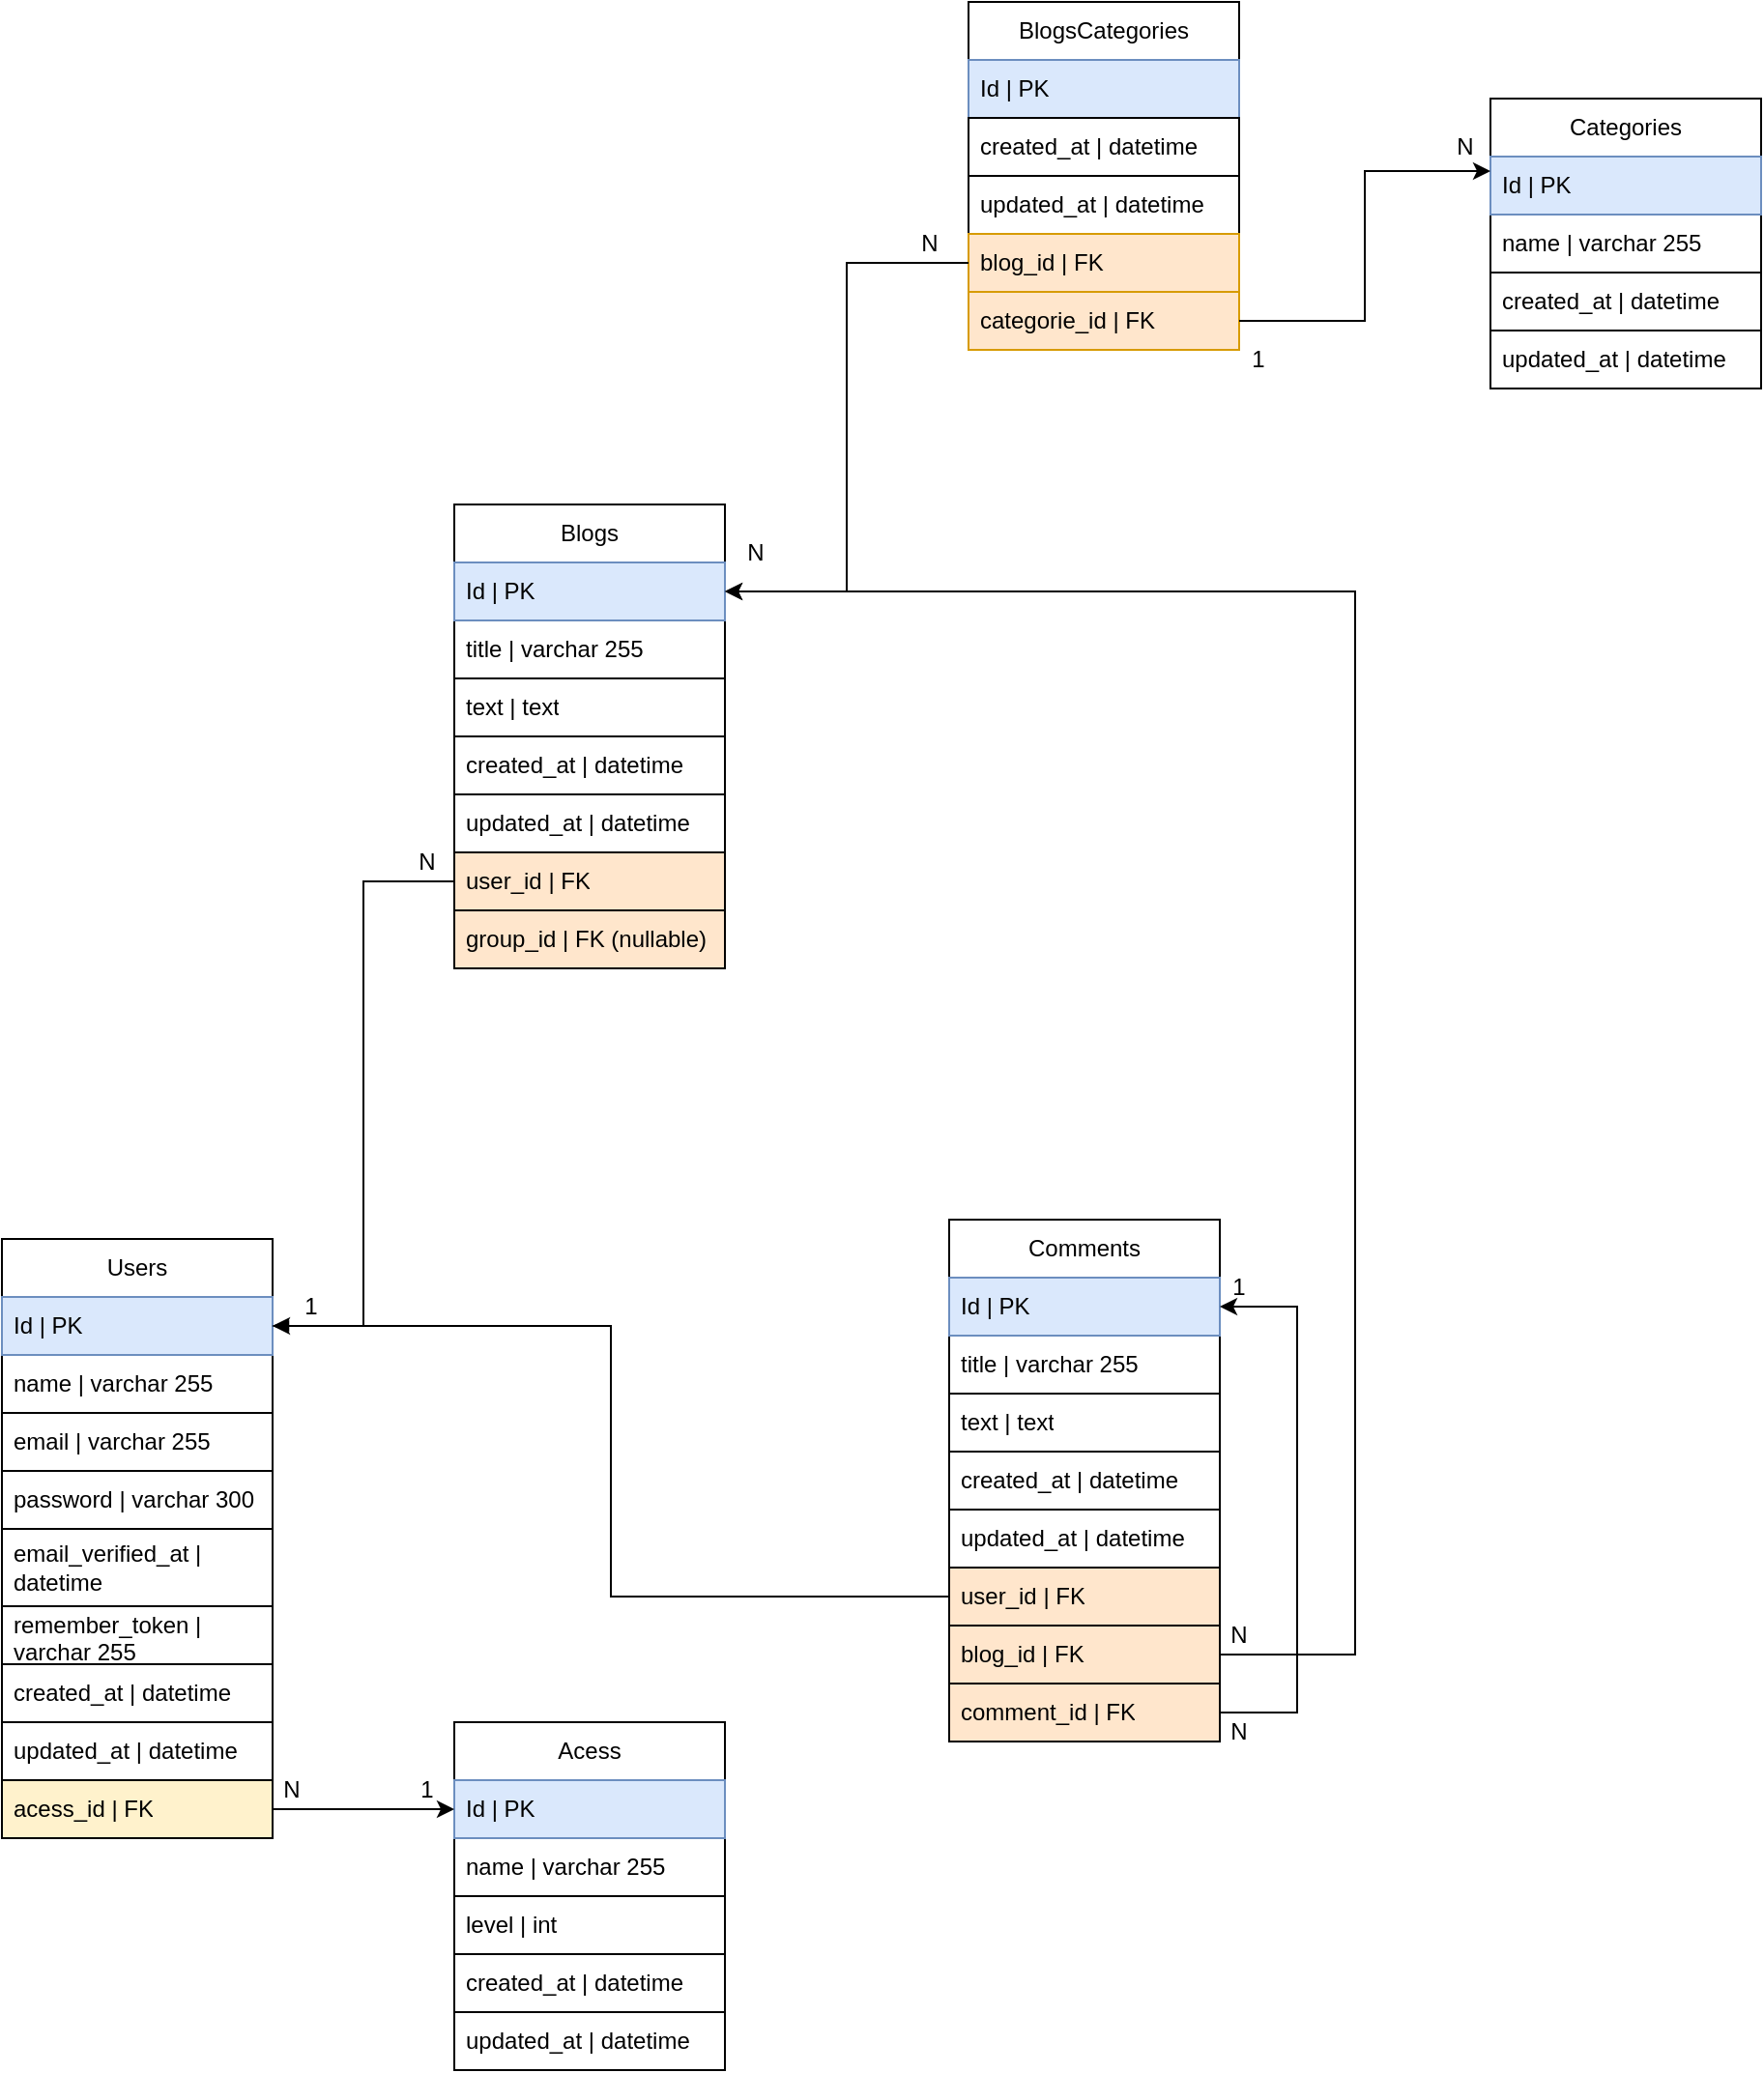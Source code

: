 <mxfile version="22.0.7" type="github">
  <diagram name="Página-1" id="4d1vM07wrG_DGOl6Hkaf">
    <mxGraphModel dx="2720" dy="2701" grid="1" gridSize="10" guides="1" tooltips="1" connect="1" arrows="1" fold="1" page="1" pageScale="1" pageWidth="827" pageHeight="1169" math="0" shadow="0">
      <root>
        <mxCell id="0" />
        <mxCell id="1" parent="0" />
        <mxCell id="qBT0S9s8CtfOE8xJDU1r-1" value="Users" style="swimlane;fontStyle=0;childLayout=stackLayout;horizontal=1;startSize=30;horizontalStack=0;resizeParent=1;resizeParentMax=0;resizeLast=0;collapsible=1;marginBottom=0;whiteSpace=wrap;html=1;" vertex="1" parent="1">
          <mxGeometry x="40" y="190" width="140" height="310" as="geometry" />
        </mxCell>
        <mxCell id="qBT0S9s8CtfOE8xJDU1r-2" value="Id | PK" style="text;strokeColor=#6c8ebf;fillColor=#dae8fc;align=left;verticalAlign=middle;spacingLeft=4;spacingRight=4;overflow=hidden;points=[[0,0.5],[1,0.5]];portConstraint=eastwest;rotatable=0;whiteSpace=wrap;html=1;" vertex="1" parent="qBT0S9s8CtfOE8xJDU1r-1">
          <mxGeometry y="30" width="140" height="30" as="geometry" />
        </mxCell>
        <mxCell id="qBT0S9s8CtfOE8xJDU1r-3" value="name | varchar 255" style="text;strokeColor=none;fillColor=none;align=left;verticalAlign=middle;spacingLeft=4;spacingRight=4;overflow=hidden;points=[[0,0.5],[1,0.5]];portConstraint=eastwest;rotatable=0;whiteSpace=wrap;html=1;" vertex="1" parent="qBT0S9s8CtfOE8xJDU1r-1">
          <mxGeometry y="60" width="140" height="30" as="geometry" />
        </mxCell>
        <mxCell id="qBT0S9s8CtfOE8xJDU1r-4" value="email | varchar 255" style="text;strokeColor=default;fillColor=none;align=left;verticalAlign=middle;spacingLeft=4;spacingRight=4;overflow=hidden;points=[[0,0.5],[1,0.5]];portConstraint=eastwest;rotatable=0;whiteSpace=wrap;html=1;" vertex="1" parent="qBT0S9s8CtfOE8xJDU1r-1">
          <mxGeometry y="90" width="140" height="30" as="geometry" />
        </mxCell>
        <mxCell id="qBT0S9s8CtfOE8xJDU1r-5" value="password | varchar 300" style="text;strokeColor=#000000;fillColor=none;align=left;verticalAlign=middle;spacingLeft=4;spacingRight=4;overflow=hidden;points=[[0,0.5],[1,0.5]];portConstraint=eastwest;rotatable=0;whiteSpace=wrap;html=1;" vertex="1" parent="qBT0S9s8CtfOE8xJDU1r-1">
          <mxGeometry y="120" width="140" height="30" as="geometry" />
        </mxCell>
        <mxCell id="qBT0S9s8CtfOE8xJDU1r-6" value="email_verified_at | datetime" style="text;strokeColor=default;fillColor=none;align=left;verticalAlign=middle;spacingLeft=4;spacingRight=4;overflow=hidden;points=[[0,0.5],[1,0.5]];portConstraint=eastwest;rotatable=0;whiteSpace=wrap;html=1;" vertex="1" parent="qBT0S9s8CtfOE8xJDU1r-1">
          <mxGeometry y="150" width="140" height="40" as="geometry" />
        </mxCell>
        <mxCell id="qBT0S9s8CtfOE8xJDU1r-7" value="remember_token | varchar 255" style="text;strokeColor=default;fillColor=none;align=left;verticalAlign=middle;spacingLeft=4;spacingRight=4;overflow=hidden;points=[[0,0.5],[1,0.5]];portConstraint=eastwest;rotatable=0;whiteSpace=wrap;html=1;" vertex="1" parent="qBT0S9s8CtfOE8xJDU1r-1">
          <mxGeometry y="190" width="140" height="30" as="geometry" />
        </mxCell>
        <mxCell id="qBT0S9s8CtfOE8xJDU1r-8" value="created_at | datetime" style="text;strokeColor=#000000;fillColor=none;align=left;verticalAlign=middle;spacingLeft=4;spacingRight=4;overflow=hidden;points=[[0,0.5],[1,0.5]];portConstraint=eastwest;rotatable=0;whiteSpace=wrap;html=1;" vertex="1" parent="qBT0S9s8CtfOE8xJDU1r-1">
          <mxGeometry y="220" width="140" height="30" as="geometry" />
        </mxCell>
        <mxCell id="qBT0S9s8CtfOE8xJDU1r-9" value="updated_at | datetime" style="text;strokeColor=#000000;fillColor=none;align=left;verticalAlign=middle;spacingLeft=4;spacingRight=4;overflow=hidden;points=[[0,0.5],[1,0.5]];portConstraint=eastwest;rotatable=0;whiteSpace=wrap;html=1;" vertex="1" parent="qBT0S9s8CtfOE8xJDU1r-1">
          <mxGeometry y="250" width="140" height="30" as="geometry" />
        </mxCell>
        <mxCell id="qBT0S9s8CtfOE8xJDU1r-10" value="acess_id | FK" style="text;strokeColor=#000000;fillColor=#fff2cc;align=left;verticalAlign=middle;spacingLeft=4;spacingRight=4;overflow=hidden;points=[[0,0.5],[1,0.5]];portConstraint=eastwest;rotatable=0;whiteSpace=wrap;html=1;" vertex="1" parent="qBT0S9s8CtfOE8xJDU1r-1">
          <mxGeometry y="280" width="140" height="30" as="geometry" />
        </mxCell>
        <mxCell id="qBT0S9s8CtfOE8xJDU1r-11" value="Acess" style="swimlane;fontStyle=0;childLayout=stackLayout;horizontal=1;startSize=30;horizontalStack=0;resizeParent=1;resizeParentMax=0;resizeLast=0;collapsible=1;marginBottom=0;whiteSpace=wrap;html=1;" vertex="1" parent="1">
          <mxGeometry x="274" y="440" width="140" height="180" as="geometry" />
        </mxCell>
        <mxCell id="qBT0S9s8CtfOE8xJDU1r-12" value="Id | PK" style="text;strokeColor=#6c8ebf;fillColor=#dae8fc;align=left;verticalAlign=middle;spacingLeft=4;spacingRight=4;overflow=hidden;points=[[0,0.5],[1,0.5]];portConstraint=eastwest;rotatable=0;whiteSpace=wrap;html=1;" vertex="1" parent="qBT0S9s8CtfOE8xJDU1r-11">
          <mxGeometry y="30" width="140" height="30" as="geometry" />
        </mxCell>
        <mxCell id="qBT0S9s8CtfOE8xJDU1r-13" value="name | varchar 255" style="text;strokeColor=none;fillColor=none;align=left;verticalAlign=middle;spacingLeft=4;spacingRight=4;overflow=hidden;points=[[0,0.5],[1,0.5]];portConstraint=eastwest;rotatable=0;whiteSpace=wrap;html=1;" vertex="1" parent="qBT0S9s8CtfOE8xJDU1r-11">
          <mxGeometry y="60" width="140" height="30" as="geometry" />
        </mxCell>
        <mxCell id="qBT0S9s8CtfOE8xJDU1r-14" value="level | int" style="text;strokeColor=#000000;fillColor=none;align=left;verticalAlign=middle;spacingLeft=4;spacingRight=4;overflow=hidden;points=[[0,0.5],[1,0.5]];portConstraint=eastwest;rotatable=0;whiteSpace=wrap;html=1;" vertex="1" parent="qBT0S9s8CtfOE8xJDU1r-11">
          <mxGeometry y="90" width="140" height="30" as="geometry" />
        </mxCell>
        <mxCell id="qBT0S9s8CtfOE8xJDU1r-15" value="created_at | datetime" style="text;strokeColor=#000000;fillColor=none;align=left;verticalAlign=middle;spacingLeft=4;spacingRight=4;overflow=hidden;points=[[0,0.5],[1,0.5]];portConstraint=eastwest;rotatable=0;whiteSpace=wrap;html=1;" vertex="1" parent="qBT0S9s8CtfOE8xJDU1r-11">
          <mxGeometry y="120" width="140" height="30" as="geometry" />
        </mxCell>
        <mxCell id="qBT0S9s8CtfOE8xJDU1r-16" value="updated_at | datetime" style="text;strokeColor=#000000;fillColor=none;align=left;verticalAlign=middle;spacingLeft=4;spacingRight=4;overflow=hidden;points=[[0,0.5],[1,0.5]];portConstraint=eastwest;rotatable=0;whiteSpace=wrap;html=1;" vertex="1" parent="qBT0S9s8CtfOE8xJDU1r-11">
          <mxGeometry y="150" width="140" height="30" as="geometry" />
        </mxCell>
        <mxCell id="qBT0S9s8CtfOE8xJDU1r-17" style="edgeStyle=orthogonalEdgeStyle;rounded=0;orthogonalLoop=1;jettySize=auto;html=1;exitX=1;exitY=0.5;exitDx=0;exitDy=0;entryX=0;entryY=0.5;entryDx=0;entryDy=0;" edge="1" parent="1" source="qBT0S9s8CtfOE8xJDU1r-10" target="qBT0S9s8CtfOE8xJDU1r-12">
          <mxGeometry relative="1" as="geometry" />
        </mxCell>
        <mxCell id="qBT0S9s8CtfOE8xJDU1r-19" value="1" style="text;html=1;strokeColor=none;fillColor=none;align=center;verticalAlign=middle;whiteSpace=wrap;rounded=0;" vertex="1" parent="1">
          <mxGeometry x="230" y="460" width="60" height="30" as="geometry" />
        </mxCell>
        <mxCell id="qBT0S9s8CtfOE8xJDU1r-20" value="N" style="text;html=1;strokeColor=none;fillColor=none;align=center;verticalAlign=middle;whiteSpace=wrap;rounded=0;" vertex="1" parent="1">
          <mxGeometry x="160" y="460" width="60" height="30" as="geometry" />
        </mxCell>
        <mxCell id="qBT0S9s8CtfOE8xJDU1r-21" value="Blogs" style="swimlane;fontStyle=0;childLayout=stackLayout;horizontal=1;startSize=30;horizontalStack=0;resizeParent=1;resizeParentMax=0;resizeLast=0;collapsible=1;marginBottom=0;whiteSpace=wrap;html=1;" vertex="1" parent="1">
          <mxGeometry x="274" y="-190" width="140" height="240" as="geometry" />
        </mxCell>
        <mxCell id="qBT0S9s8CtfOE8xJDU1r-22" value="Id | PK" style="text;strokeColor=#6c8ebf;fillColor=#dae8fc;align=left;verticalAlign=middle;spacingLeft=4;spacingRight=4;overflow=hidden;points=[[0,0.5],[1,0.5]];portConstraint=eastwest;rotatable=0;whiteSpace=wrap;html=1;" vertex="1" parent="qBT0S9s8CtfOE8xJDU1r-21">
          <mxGeometry y="30" width="140" height="30" as="geometry" />
        </mxCell>
        <mxCell id="qBT0S9s8CtfOE8xJDU1r-23" value="title | varchar 255" style="text;strokeColor=none;fillColor=none;align=left;verticalAlign=middle;spacingLeft=4;spacingRight=4;overflow=hidden;points=[[0,0.5],[1,0.5]];portConstraint=eastwest;rotatable=0;whiteSpace=wrap;html=1;" vertex="1" parent="qBT0S9s8CtfOE8xJDU1r-21">
          <mxGeometry y="60" width="140" height="30" as="geometry" />
        </mxCell>
        <mxCell id="qBT0S9s8CtfOE8xJDU1r-24" value="text | text" style="text;strokeColor=#000000;fillColor=none;align=left;verticalAlign=middle;spacingLeft=4;spacingRight=4;overflow=hidden;points=[[0,0.5],[1,0.5]];portConstraint=eastwest;rotatable=0;whiteSpace=wrap;html=1;" vertex="1" parent="qBT0S9s8CtfOE8xJDU1r-21">
          <mxGeometry y="90" width="140" height="30" as="geometry" />
        </mxCell>
        <mxCell id="qBT0S9s8CtfOE8xJDU1r-25" value="created_at | datetime" style="text;strokeColor=#000000;fillColor=none;align=left;verticalAlign=middle;spacingLeft=4;spacingRight=4;overflow=hidden;points=[[0,0.5],[1,0.5]];portConstraint=eastwest;rotatable=0;whiteSpace=wrap;html=1;" vertex="1" parent="qBT0S9s8CtfOE8xJDU1r-21">
          <mxGeometry y="120" width="140" height="30" as="geometry" />
        </mxCell>
        <mxCell id="qBT0S9s8CtfOE8xJDU1r-26" value="updated_at | datetime" style="text;strokeColor=#000000;fillColor=none;align=left;verticalAlign=middle;spacingLeft=4;spacingRight=4;overflow=hidden;points=[[0,0.5],[1,0.5]];portConstraint=eastwest;rotatable=0;whiteSpace=wrap;html=1;" vertex="1" parent="qBT0S9s8CtfOE8xJDU1r-21">
          <mxGeometry y="150" width="140" height="30" as="geometry" />
        </mxCell>
        <mxCell id="qBT0S9s8CtfOE8xJDU1r-27" value="user_id | FK" style="text;strokeColor=#000000;fillColor=#ffe6cc;align=left;verticalAlign=middle;spacingLeft=4;spacingRight=4;overflow=hidden;points=[[0,0.5],[1,0.5]];portConstraint=eastwest;rotatable=0;whiteSpace=wrap;html=1;" vertex="1" parent="qBT0S9s8CtfOE8xJDU1r-21">
          <mxGeometry y="180" width="140" height="30" as="geometry" />
        </mxCell>
        <mxCell id="qBT0S9s8CtfOE8xJDU1r-28" value="group_id | FK (nullable)" style="text;strokeColor=#000000;fillColor=#ffe6cc;align=left;verticalAlign=middle;spacingLeft=4;spacingRight=4;overflow=hidden;points=[[0,0.5],[1,0.5]];portConstraint=eastwest;rotatable=0;whiteSpace=wrap;html=1;" vertex="1" parent="qBT0S9s8CtfOE8xJDU1r-21">
          <mxGeometry y="210" width="140" height="30" as="geometry" />
        </mxCell>
        <mxCell id="qBT0S9s8CtfOE8xJDU1r-29" style="edgeStyle=orthogonalEdgeStyle;rounded=0;orthogonalLoop=1;jettySize=auto;html=1;exitX=1;exitY=0.5;exitDx=0;exitDy=0;entryX=0;entryY=0.5;entryDx=0;entryDy=0;endArrow=none;endFill=0;startArrow=blockThin;startFill=1;" edge="1" parent="1" source="qBT0S9s8CtfOE8xJDU1r-2" target="qBT0S9s8CtfOE8xJDU1r-27">
          <mxGeometry relative="1" as="geometry" />
        </mxCell>
        <mxCell id="qBT0S9s8CtfOE8xJDU1r-30" value="1" style="text;html=1;strokeColor=none;fillColor=none;align=center;verticalAlign=middle;whiteSpace=wrap;rounded=0;" vertex="1" parent="1">
          <mxGeometry x="170" y="210" width="60" height="30" as="geometry" />
        </mxCell>
        <mxCell id="qBT0S9s8CtfOE8xJDU1r-31" value="N" style="text;html=1;strokeColor=none;fillColor=none;align=center;verticalAlign=middle;whiteSpace=wrap;rounded=0;" vertex="1" parent="1">
          <mxGeometry x="230" y="-20" width="60" height="30" as="geometry" />
        </mxCell>
        <mxCell id="qBT0S9s8CtfOE8xJDU1r-32" value="Comments" style="swimlane;fontStyle=0;childLayout=stackLayout;horizontal=1;startSize=30;horizontalStack=0;resizeParent=1;resizeParentMax=0;resizeLast=0;collapsible=1;marginBottom=0;whiteSpace=wrap;html=1;" vertex="1" parent="1">
          <mxGeometry x="530" y="180" width="140" height="270" as="geometry" />
        </mxCell>
        <mxCell id="qBT0S9s8CtfOE8xJDU1r-33" value="Id | PK" style="text;strokeColor=#6c8ebf;fillColor=#dae8fc;align=left;verticalAlign=middle;spacingLeft=4;spacingRight=4;overflow=hidden;points=[[0,0.5],[1,0.5]];portConstraint=eastwest;rotatable=0;whiteSpace=wrap;html=1;" vertex="1" parent="qBT0S9s8CtfOE8xJDU1r-32">
          <mxGeometry y="30" width="140" height="30" as="geometry" />
        </mxCell>
        <mxCell id="qBT0S9s8CtfOE8xJDU1r-34" value="title | varchar 255" style="text;strokeColor=none;fillColor=none;align=left;verticalAlign=middle;spacingLeft=4;spacingRight=4;overflow=hidden;points=[[0,0.5],[1,0.5]];portConstraint=eastwest;rotatable=0;whiteSpace=wrap;html=1;" vertex="1" parent="qBT0S9s8CtfOE8xJDU1r-32">
          <mxGeometry y="60" width="140" height="30" as="geometry" />
        </mxCell>
        <mxCell id="qBT0S9s8CtfOE8xJDU1r-35" value="text | text" style="text;strokeColor=#000000;fillColor=none;align=left;verticalAlign=middle;spacingLeft=4;spacingRight=4;overflow=hidden;points=[[0,0.5],[1,0.5]];portConstraint=eastwest;rotatable=0;whiteSpace=wrap;html=1;" vertex="1" parent="qBT0S9s8CtfOE8xJDU1r-32">
          <mxGeometry y="90" width="140" height="30" as="geometry" />
        </mxCell>
        <mxCell id="qBT0S9s8CtfOE8xJDU1r-36" value="created_at | datetime" style="text;strokeColor=#000000;fillColor=none;align=left;verticalAlign=middle;spacingLeft=4;spacingRight=4;overflow=hidden;points=[[0,0.5],[1,0.5]];portConstraint=eastwest;rotatable=0;whiteSpace=wrap;html=1;" vertex="1" parent="qBT0S9s8CtfOE8xJDU1r-32">
          <mxGeometry y="120" width="140" height="30" as="geometry" />
        </mxCell>
        <mxCell id="qBT0S9s8CtfOE8xJDU1r-37" value="updated_at | datetime" style="text;strokeColor=#000000;fillColor=none;align=left;verticalAlign=middle;spacingLeft=4;spacingRight=4;overflow=hidden;points=[[0,0.5],[1,0.5]];portConstraint=eastwest;rotatable=0;whiteSpace=wrap;html=1;" vertex="1" parent="qBT0S9s8CtfOE8xJDU1r-32">
          <mxGeometry y="150" width="140" height="30" as="geometry" />
        </mxCell>
        <mxCell id="qBT0S9s8CtfOE8xJDU1r-38" value="user_id | FK" style="text;strokeColor=#000000;fillColor=#ffe6cc;align=left;verticalAlign=middle;spacingLeft=4;spacingRight=4;overflow=hidden;points=[[0,0.5],[1,0.5]];portConstraint=eastwest;rotatable=0;whiteSpace=wrap;html=1;" vertex="1" parent="qBT0S9s8CtfOE8xJDU1r-32">
          <mxGeometry y="180" width="140" height="30" as="geometry" />
        </mxCell>
        <mxCell id="qBT0S9s8CtfOE8xJDU1r-41" value="blog_id | FK" style="text;strokeColor=#000000;fillColor=#ffe6cc;align=left;verticalAlign=middle;spacingLeft=4;spacingRight=4;overflow=hidden;points=[[0,0.5],[1,0.5]];portConstraint=eastwest;rotatable=0;whiteSpace=wrap;html=1;" vertex="1" parent="qBT0S9s8CtfOE8xJDU1r-32">
          <mxGeometry y="210" width="140" height="30" as="geometry" />
        </mxCell>
        <mxCell id="qBT0S9s8CtfOE8xJDU1r-44" style="edgeStyle=orthogonalEdgeStyle;rounded=0;orthogonalLoop=1;jettySize=auto;html=1;exitX=1;exitY=0.5;exitDx=0;exitDy=0;entryX=1;entryY=0.5;entryDx=0;entryDy=0;" edge="1" parent="qBT0S9s8CtfOE8xJDU1r-32" source="qBT0S9s8CtfOE8xJDU1r-43" target="qBT0S9s8CtfOE8xJDU1r-33">
          <mxGeometry relative="1" as="geometry">
            <Array as="points">
              <mxPoint x="180" y="255" />
              <mxPoint x="180" y="45" />
            </Array>
          </mxGeometry>
        </mxCell>
        <mxCell id="qBT0S9s8CtfOE8xJDU1r-43" value="comment_id | FK" style="text;strokeColor=#000000;fillColor=#ffe6cc;align=left;verticalAlign=middle;spacingLeft=4;spacingRight=4;overflow=hidden;points=[[0,0.5],[1,0.5]];portConstraint=eastwest;rotatable=0;whiteSpace=wrap;html=1;" vertex="1" parent="qBT0S9s8CtfOE8xJDU1r-32">
          <mxGeometry y="240" width="140" height="30" as="geometry" />
        </mxCell>
        <mxCell id="qBT0S9s8CtfOE8xJDU1r-40" style="edgeStyle=orthogonalEdgeStyle;rounded=0;orthogonalLoop=1;jettySize=auto;html=1;exitX=0;exitY=0.5;exitDx=0;exitDy=0;entryX=1;entryY=0.5;entryDx=0;entryDy=0;" edge="1" parent="1" source="qBT0S9s8CtfOE8xJDU1r-38" target="qBT0S9s8CtfOE8xJDU1r-2">
          <mxGeometry relative="1" as="geometry" />
        </mxCell>
        <mxCell id="qBT0S9s8CtfOE8xJDU1r-45" style="edgeStyle=orthogonalEdgeStyle;rounded=0;orthogonalLoop=1;jettySize=auto;html=1;exitX=1;exitY=0.5;exitDx=0;exitDy=0;entryX=1;entryY=0.5;entryDx=0;entryDy=0;" edge="1" parent="1" source="qBT0S9s8CtfOE8xJDU1r-41" target="qBT0S9s8CtfOE8xJDU1r-22">
          <mxGeometry relative="1" as="geometry">
            <Array as="points">
              <mxPoint x="740" y="405" />
              <mxPoint x="740" y="-145" />
            </Array>
          </mxGeometry>
        </mxCell>
        <mxCell id="qBT0S9s8CtfOE8xJDU1r-46" value="N" style="text;html=1;strokeColor=none;fillColor=none;align=center;verticalAlign=middle;whiteSpace=wrap;rounded=0;" vertex="1" parent="1">
          <mxGeometry x="400" y="-180" width="60" height="30" as="geometry" />
        </mxCell>
        <mxCell id="qBT0S9s8CtfOE8xJDU1r-47" value="N" style="text;html=1;strokeColor=none;fillColor=none;align=center;verticalAlign=middle;whiteSpace=wrap;rounded=0;" vertex="1" parent="1">
          <mxGeometry x="650" y="430" width="60" height="30" as="geometry" />
        </mxCell>
        <mxCell id="qBT0S9s8CtfOE8xJDU1r-48" value="N" style="text;html=1;strokeColor=none;fillColor=none;align=center;verticalAlign=middle;whiteSpace=wrap;rounded=0;" vertex="1" parent="1">
          <mxGeometry x="650" y="380" width="60" height="30" as="geometry" />
        </mxCell>
        <mxCell id="qBT0S9s8CtfOE8xJDU1r-50" value="1" style="text;html=1;strokeColor=none;fillColor=none;align=center;verticalAlign=middle;whiteSpace=wrap;rounded=0;" vertex="1" parent="1">
          <mxGeometry x="650" y="200" width="60" height="30" as="geometry" />
        </mxCell>
        <mxCell id="qBT0S9s8CtfOE8xJDU1r-55" value="Categories" style="swimlane;fontStyle=0;childLayout=stackLayout;horizontal=1;startSize=30;horizontalStack=0;resizeParent=1;resizeParentMax=0;resizeLast=0;collapsible=1;marginBottom=0;whiteSpace=wrap;html=1;" vertex="1" parent="1">
          <mxGeometry x="810" y="-400" width="140" height="150" as="geometry" />
        </mxCell>
        <mxCell id="qBT0S9s8CtfOE8xJDU1r-56" value="Id | PK" style="text;strokeColor=#6c8ebf;fillColor=#dae8fc;align=left;verticalAlign=middle;spacingLeft=4;spacingRight=4;overflow=hidden;points=[[0,0.5],[1,0.5]];portConstraint=eastwest;rotatable=0;whiteSpace=wrap;html=1;" vertex="1" parent="qBT0S9s8CtfOE8xJDU1r-55">
          <mxGeometry y="30" width="140" height="30" as="geometry" />
        </mxCell>
        <mxCell id="qBT0S9s8CtfOE8xJDU1r-57" value="name | varchar 255" style="text;strokeColor=none;fillColor=none;align=left;verticalAlign=middle;spacingLeft=4;spacingRight=4;overflow=hidden;points=[[0,0.5],[1,0.5]];portConstraint=eastwest;rotatable=0;whiteSpace=wrap;html=1;" vertex="1" parent="qBT0S9s8CtfOE8xJDU1r-55">
          <mxGeometry y="60" width="140" height="30" as="geometry" />
        </mxCell>
        <mxCell id="qBT0S9s8CtfOE8xJDU1r-59" value="created_at | datetime" style="text;strokeColor=#000000;fillColor=none;align=left;verticalAlign=middle;spacingLeft=4;spacingRight=4;overflow=hidden;points=[[0,0.5],[1,0.5]];portConstraint=eastwest;rotatable=0;whiteSpace=wrap;html=1;" vertex="1" parent="qBT0S9s8CtfOE8xJDU1r-55">
          <mxGeometry y="90" width="140" height="30" as="geometry" />
        </mxCell>
        <mxCell id="qBT0S9s8CtfOE8xJDU1r-60" value="updated_at | datetime" style="text;strokeColor=#000000;fillColor=none;align=left;verticalAlign=middle;spacingLeft=4;spacingRight=4;overflow=hidden;points=[[0,0.5],[1,0.5]];portConstraint=eastwest;rotatable=0;whiteSpace=wrap;html=1;" vertex="1" parent="qBT0S9s8CtfOE8xJDU1r-55">
          <mxGeometry y="120" width="140" height="30" as="geometry" />
        </mxCell>
        <mxCell id="qBT0S9s8CtfOE8xJDU1r-61" value="BlogsCategories" style="swimlane;fontStyle=0;childLayout=stackLayout;horizontal=1;startSize=30;horizontalStack=0;resizeParent=1;resizeParentMax=0;resizeLast=0;collapsible=1;marginBottom=0;whiteSpace=wrap;html=1;" vertex="1" parent="1">
          <mxGeometry x="540" y="-450" width="140" height="180" as="geometry" />
        </mxCell>
        <mxCell id="qBT0S9s8CtfOE8xJDU1r-62" value="Id | PK" style="text;strokeColor=#6c8ebf;fillColor=#dae8fc;align=left;verticalAlign=middle;spacingLeft=4;spacingRight=4;overflow=hidden;points=[[0,0.5],[1,0.5]];portConstraint=eastwest;rotatable=0;whiteSpace=wrap;html=1;" vertex="1" parent="qBT0S9s8CtfOE8xJDU1r-61">
          <mxGeometry y="30" width="140" height="30" as="geometry" />
        </mxCell>
        <mxCell id="qBT0S9s8CtfOE8xJDU1r-64" value="created_at | datetime" style="text;strokeColor=#000000;fillColor=none;align=left;verticalAlign=middle;spacingLeft=4;spacingRight=4;overflow=hidden;points=[[0,0.5],[1,0.5]];portConstraint=eastwest;rotatable=0;whiteSpace=wrap;html=1;" vertex="1" parent="qBT0S9s8CtfOE8xJDU1r-61">
          <mxGeometry y="60" width="140" height="30" as="geometry" />
        </mxCell>
        <mxCell id="qBT0S9s8CtfOE8xJDU1r-65" value="updated_at | datetime" style="text;strokeColor=#000000;fillColor=none;align=left;verticalAlign=middle;spacingLeft=4;spacingRight=4;overflow=hidden;points=[[0,0.5],[1,0.5]];portConstraint=eastwest;rotatable=0;whiteSpace=wrap;html=1;" vertex="1" parent="qBT0S9s8CtfOE8xJDU1r-61">
          <mxGeometry y="90" width="140" height="30" as="geometry" />
        </mxCell>
        <mxCell id="qBT0S9s8CtfOE8xJDU1r-66" value="blog_id | FK" style="text;strokeColor=#d79b00;fillColor=#ffe6cc;align=left;verticalAlign=middle;spacingLeft=4;spacingRight=4;overflow=hidden;points=[[0,0.5],[1,0.5]];portConstraint=eastwest;rotatable=0;whiteSpace=wrap;html=1;" vertex="1" parent="qBT0S9s8CtfOE8xJDU1r-61">
          <mxGeometry y="120" width="140" height="30" as="geometry" />
        </mxCell>
        <mxCell id="qBT0S9s8CtfOE8xJDU1r-67" value="categorie_id | FK" style="text;strokeColor=#d79b00;fillColor=#ffe6cc;align=left;verticalAlign=middle;spacingLeft=4;spacingRight=4;overflow=hidden;points=[[0,0.5],[1,0.5]];portConstraint=eastwest;rotatable=0;whiteSpace=wrap;html=1;" vertex="1" parent="qBT0S9s8CtfOE8xJDU1r-61">
          <mxGeometry y="150" width="140" height="30" as="geometry" />
        </mxCell>
        <mxCell id="qBT0S9s8CtfOE8xJDU1r-69" style="edgeStyle=orthogonalEdgeStyle;rounded=0;orthogonalLoop=1;jettySize=auto;html=1;exitX=0;exitY=0.5;exitDx=0;exitDy=0;entryX=1;entryY=0.5;entryDx=0;entryDy=0;" edge="1" parent="1" source="qBT0S9s8CtfOE8xJDU1r-66" target="qBT0S9s8CtfOE8xJDU1r-22">
          <mxGeometry relative="1" as="geometry" />
        </mxCell>
        <mxCell id="qBT0S9s8CtfOE8xJDU1r-70" style="edgeStyle=orthogonalEdgeStyle;rounded=0;orthogonalLoop=1;jettySize=auto;html=1;exitX=1;exitY=0.5;exitDx=0;exitDy=0;entryX=0;entryY=0.25;entryDx=0;entryDy=0;" edge="1" parent="1" source="qBT0S9s8CtfOE8xJDU1r-67" target="qBT0S9s8CtfOE8xJDU1r-55">
          <mxGeometry relative="1" as="geometry" />
        </mxCell>
        <mxCell id="qBT0S9s8CtfOE8xJDU1r-71" value="N" style="text;html=1;strokeColor=none;fillColor=none;align=center;verticalAlign=middle;whiteSpace=wrap;rounded=0;" vertex="1" parent="1">
          <mxGeometry x="490" y="-340" width="60" height="30" as="geometry" />
        </mxCell>
        <mxCell id="qBT0S9s8CtfOE8xJDU1r-72" value="1" style="text;html=1;strokeColor=none;fillColor=none;align=center;verticalAlign=middle;whiteSpace=wrap;rounded=0;" vertex="1" parent="1">
          <mxGeometry x="660" y="-280" width="60" height="30" as="geometry" />
        </mxCell>
        <mxCell id="qBT0S9s8CtfOE8xJDU1r-73" value="N" style="text;html=1;strokeColor=none;fillColor=none;align=center;verticalAlign=middle;whiteSpace=wrap;rounded=0;" vertex="1" parent="1">
          <mxGeometry x="767" y="-390" width="60" height="30" as="geometry" />
        </mxCell>
      </root>
    </mxGraphModel>
  </diagram>
</mxfile>
